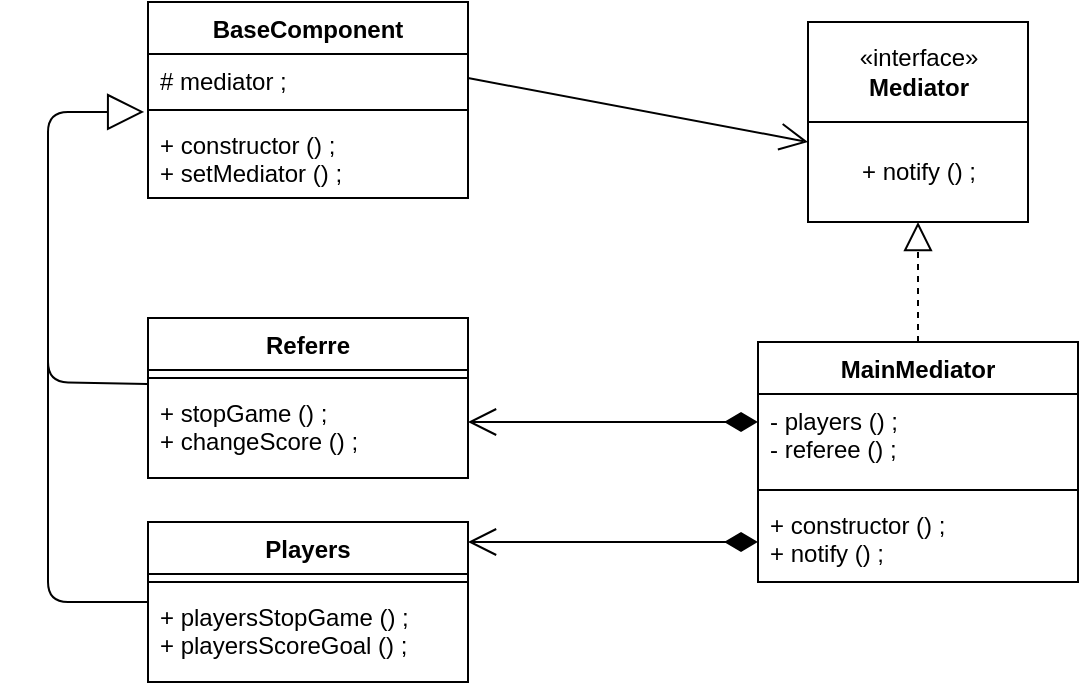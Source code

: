 <mxfile>
    <diagram id="M4AEqoOK30rr8t196BiD" name="Page-1">
        <mxGraphModel dx="734" dy="575" grid="0" gridSize="10" guides="1" tooltips="1" connect="1" arrows="1" fold="1" page="1" pageScale="1" pageWidth="827" pageHeight="1169" math="0" shadow="0">
            <root>
                <mxCell id="0"/>
                <mxCell id="1" parent="0"/>
                <mxCell id="2" value="«interface»&lt;br&gt;&lt;b&gt;Mediator&lt;/b&gt;" style="html=1;" parent="1" vertex="1">
                    <mxGeometry x="430" y="100" width="110" height="50" as="geometry"/>
                </mxCell>
                <mxCell id="3" value="+ notify () ;" style="html=1;" parent="1" vertex="1">
                    <mxGeometry x="430" y="150" width="110" height="50" as="geometry"/>
                </mxCell>
                <mxCell id="4" value="MainMediator" style="swimlane;fontStyle=1;align=center;verticalAlign=top;childLayout=stackLayout;horizontal=1;startSize=26;horizontalStack=0;resizeParent=1;resizeParentMax=0;resizeLast=0;collapsible=1;marginBottom=0;" parent="1" vertex="1">
                    <mxGeometry x="405" y="260" width="160" height="120" as="geometry"/>
                </mxCell>
                <mxCell id="5" value="- players () ;&#10;- referee () ;" style="text;strokeColor=none;fillColor=none;align=left;verticalAlign=top;spacingLeft=4;spacingRight=4;overflow=hidden;rotatable=0;points=[[0,0.5],[1,0.5]];portConstraint=eastwest;" parent="4" vertex="1">
                    <mxGeometry y="26" width="160" height="44" as="geometry"/>
                </mxCell>
                <mxCell id="6" value="" style="line;strokeWidth=1;fillColor=none;align=left;verticalAlign=middle;spacingTop=-1;spacingLeft=3;spacingRight=3;rotatable=0;labelPosition=right;points=[];portConstraint=eastwest;" parent="4" vertex="1">
                    <mxGeometry y="70" width="160" height="8" as="geometry"/>
                </mxCell>
                <mxCell id="7" value="+ constructor () ;&#10;+ notify () ;" style="text;strokeColor=none;fillColor=none;align=left;verticalAlign=top;spacingLeft=4;spacingRight=4;overflow=hidden;rotatable=0;points=[[0,0.5],[1,0.5]];portConstraint=eastwest;" parent="4" vertex="1">
                    <mxGeometry y="78" width="160" height="42" as="geometry"/>
                </mxCell>
                <mxCell id="8" value="Referre" style="swimlane;fontStyle=1;align=center;verticalAlign=top;childLayout=stackLayout;horizontal=1;startSize=26;horizontalStack=0;resizeParent=1;resizeParentMax=0;resizeLast=0;collapsible=1;marginBottom=0;" parent="1" vertex="1">
                    <mxGeometry x="100" y="248" width="160" height="80" as="geometry"/>
                </mxCell>
                <mxCell id="10" value="" style="line;strokeWidth=1;fillColor=none;align=left;verticalAlign=middle;spacingTop=-1;spacingLeft=3;spacingRight=3;rotatable=0;labelPosition=right;points=[];portConstraint=eastwest;" parent="8" vertex="1">
                    <mxGeometry y="26" width="160" height="8" as="geometry"/>
                </mxCell>
                <mxCell id="11" value="+ stopGame () ;&#10;+ changeScore () ;" style="text;strokeColor=none;fillColor=none;align=left;verticalAlign=top;spacingLeft=4;spacingRight=4;overflow=hidden;rotatable=0;points=[[0,0.5],[1,0.5]];portConstraint=eastwest;" parent="8" vertex="1">
                    <mxGeometry y="34" width="160" height="46" as="geometry"/>
                </mxCell>
                <mxCell id="12" value="Players" style="swimlane;fontStyle=1;align=center;verticalAlign=top;childLayout=stackLayout;horizontal=1;startSize=26;horizontalStack=0;resizeParent=1;resizeParentMax=0;resizeLast=0;collapsible=1;marginBottom=0;" parent="1" vertex="1">
                    <mxGeometry x="100" y="350" width="160" height="80" as="geometry"/>
                </mxCell>
                <mxCell id="14" value="" style="line;strokeWidth=1;fillColor=none;align=left;verticalAlign=middle;spacingTop=-1;spacingLeft=3;spacingRight=3;rotatable=0;labelPosition=right;points=[];portConstraint=eastwest;" parent="12" vertex="1">
                    <mxGeometry y="26" width="160" height="8" as="geometry"/>
                </mxCell>
                <mxCell id="15" value="+ playersStopGame () ;&#10;+ playersScoreGoal () ;" style="text;strokeColor=none;fillColor=none;align=left;verticalAlign=top;spacingLeft=4;spacingRight=4;overflow=hidden;rotatable=0;points=[[0,0.5],[1,0.5]];portConstraint=eastwest;" parent="12" vertex="1">
                    <mxGeometry y="34" width="160" height="46" as="geometry"/>
                </mxCell>
                <mxCell id="16" value="BaseComponent" style="swimlane;fontStyle=1;align=center;verticalAlign=top;childLayout=stackLayout;horizontal=1;startSize=26;horizontalStack=0;resizeParent=1;resizeParentMax=0;resizeLast=0;collapsible=1;marginBottom=0;" parent="1" vertex="1">
                    <mxGeometry x="100" y="90" width="160" height="98" as="geometry"/>
                </mxCell>
                <mxCell id="17" value="# mediator ;" style="text;strokeColor=none;fillColor=none;align=left;verticalAlign=top;spacingLeft=4;spacingRight=4;overflow=hidden;rotatable=0;points=[[0,0.5],[1,0.5]];portConstraint=eastwest;" parent="16" vertex="1">
                    <mxGeometry y="26" width="160" height="24" as="geometry"/>
                </mxCell>
                <mxCell id="18" value="" style="line;strokeWidth=1;fillColor=none;align=left;verticalAlign=middle;spacingTop=-1;spacingLeft=3;spacingRight=3;rotatable=0;labelPosition=right;points=[];portConstraint=eastwest;" parent="16" vertex="1">
                    <mxGeometry y="50" width="160" height="8" as="geometry"/>
                </mxCell>
                <mxCell id="19" value="+ constructor () ;&#10;+ setMediator () ;" style="text;strokeColor=none;fillColor=none;align=left;verticalAlign=top;spacingLeft=4;spacingRight=4;overflow=hidden;rotatable=0;points=[[0,0.5],[1,0.5]];portConstraint=eastwest;" parent="16" vertex="1">
                    <mxGeometry y="58" width="160" height="40" as="geometry"/>
                </mxCell>
                <mxCell id="20" value="Extends" style="endArrow=block;endSize=16;endFill=0;html=1;exitX=-0.002;exitY=-0.022;exitDx=0;exitDy=0;exitPerimeter=0;entryX=-0.012;entryY=1.208;entryDx=0;entryDy=0;entryPerimeter=0;textOpacity=0;" parent="1" source="11" target="17" edge="1">
                    <mxGeometry x="-0.185" y="4" width="160" relative="1" as="geometry">
                        <mxPoint x="50" y="480" as="sourcePoint"/>
                        <mxPoint x="20" y="210" as="targetPoint"/>
                        <Array as="points">
                            <mxPoint x="50" y="280"/>
                            <mxPoint x="50" y="220"/>
                            <mxPoint x="50" y="145"/>
                        </Array>
                        <mxPoint as="offset"/>
                    </mxGeometry>
                </mxCell>
                <mxCell id="21" value="" style="endArrow=none;html=1;edgeStyle=orthogonalEdgeStyle;textOpacity=0;" parent="1" edge="1">
                    <mxGeometry relative="1" as="geometry">
                        <mxPoint x="50" y="270" as="sourcePoint"/>
                        <mxPoint x="100" y="390" as="targetPoint"/>
                        <Array as="points">
                            <mxPoint x="50" y="390"/>
                            <mxPoint x="90" y="390"/>
                        </Array>
                    </mxGeometry>
                </mxCell>
                <mxCell id="24" value="" style="endArrow=block;dashed=1;endFill=0;endSize=12;html=1;entryX=0.5;entryY=1;entryDx=0;entryDy=0;exitX=0.5;exitY=0;exitDx=0;exitDy=0;" parent="1" source="4" target="3" edge="1">
                    <mxGeometry width="160" relative="1" as="geometry">
                        <mxPoint x="430" y="220" as="sourcePoint"/>
                        <mxPoint x="590" y="220" as="targetPoint"/>
                    </mxGeometry>
                </mxCell>
                <mxCell id="25" value="" style="endArrow=open;endFill=1;endSize=12;html=1;exitX=1;exitY=0.5;exitDx=0;exitDy=0;" parent="1" source="17" edge="1">
                    <mxGeometry width="160" relative="1" as="geometry">
                        <mxPoint x="290" y="160" as="sourcePoint"/>
                        <mxPoint x="430" y="160" as="targetPoint"/>
                    </mxGeometry>
                </mxCell>
                <mxCell id="26" value="1" style="endArrow=open;html=1;endSize=12;startArrow=diamondThin;startSize=14;startFill=1;edgeStyle=orthogonalEdgeStyle;align=left;verticalAlign=bottom;textOpacity=0;" parent="1" edge="1">
                    <mxGeometry x="-1" y="3" relative="1" as="geometry">
                        <mxPoint x="405" y="300" as="sourcePoint"/>
                        <mxPoint x="260" y="300" as="targetPoint"/>
                    </mxGeometry>
                </mxCell>
                <mxCell id="27" value="1" style="endArrow=open;html=1;endSize=12;startArrow=diamondThin;startSize=14;startFill=1;edgeStyle=orthogonalEdgeStyle;align=left;verticalAlign=bottom;textOpacity=0;" parent="1" edge="1">
                    <mxGeometry x="-1" y="3" relative="1" as="geometry">
                        <mxPoint x="405" y="360" as="sourcePoint"/>
                        <mxPoint x="260" y="360" as="targetPoint"/>
                    </mxGeometry>
                </mxCell>
            </root>
        </mxGraphModel>
    </diagram>
</mxfile>